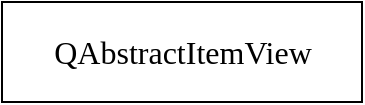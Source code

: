 <mxfile version="14.7.1" type="github">
  <diagram id="C5RBs43oDa-KdzZeNtuy" name="Page-1">
    <mxGraphModel dx="962" dy="721" grid="1" gridSize="10" guides="1" tooltips="1" connect="1" arrows="1" fold="1" page="1" pageScale="1" pageWidth="827" pageHeight="1169" math="0" shadow="0">
      <root>
        <mxCell id="WIyWlLk6GJQsqaUBKTNV-0" />
        <mxCell id="WIyWlLk6GJQsqaUBKTNV-1" parent="WIyWlLk6GJQsqaUBKTNV-0" />
        <mxCell id="f9l8Vr0HbiwX5KtVxT_5-15" value="QAbstractItemView" style="html=1;fontFamily=Verdana;align=center;verticalAlign=middle;fontSize=16;" vertex="1" parent="WIyWlLk6GJQsqaUBKTNV-1">
          <mxGeometry x="310" y="270" width="180" height="50" as="geometry" />
        </mxCell>
      </root>
    </mxGraphModel>
  </diagram>
</mxfile>
